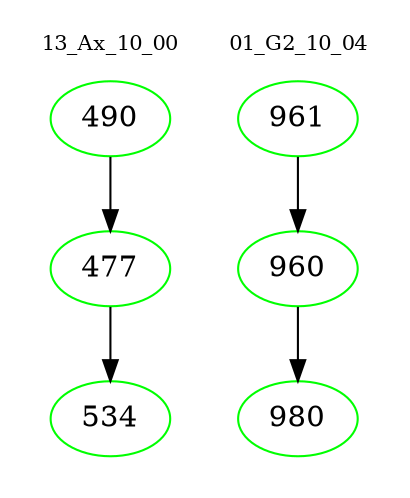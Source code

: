 digraph{
subgraph cluster_0 {
color = white
label = "13_Ax_10_00";
fontsize=10;
T0_490 [label="490", color="green"]
T0_490 -> T0_477 [color="black"]
T0_477 [label="477", color="green"]
T0_477 -> T0_534 [color="black"]
T0_534 [label="534", color="green"]
}
subgraph cluster_1 {
color = white
label = "01_G2_10_04";
fontsize=10;
T1_961 [label="961", color="green"]
T1_961 -> T1_960 [color="black"]
T1_960 [label="960", color="green"]
T1_960 -> T1_980 [color="black"]
T1_980 [label="980", color="green"]
}
}
